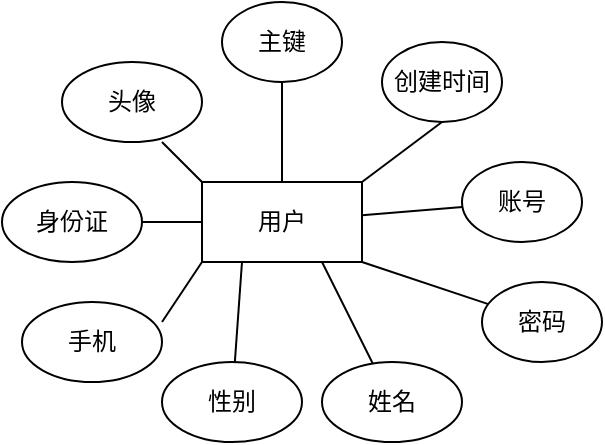 <mxfile version="27.1.3">
  <diagram name="第 1 页" id="SNnUAwdkBXaZDfroSAXm">
    <mxGraphModel dx="1546" dy="836" grid="1" gridSize="10" guides="1" tooltips="1" connect="1" arrows="1" fold="1" page="1" pageScale="1" pageWidth="1200" pageHeight="1920" math="0" shadow="0">
      <root>
        <mxCell id="0" />
        <mxCell id="1" parent="0" />
        <mxCell id="p0UAz1oqiwNftaLXpi3x-13" style="rounded=0;orthogonalLoop=1;jettySize=auto;html=1;exitX=0.5;exitY=0;exitDx=0;exitDy=0;entryX=0.5;entryY=1;entryDx=0;entryDy=0;verticalAlign=middle;endArrow=none;startFill=0;fontFamily=宋体;" edge="1" parent="1" source="p0UAz1oqiwNftaLXpi3x-1" target="p0UAz1oqiwNftaLXpi3x-2">
          <mxGeometry relative="1" as="geometry" />
        </mxCell>
        <mxCell id="p0UAz1oqiwNftaLXpi3x-14" style="rounded=0;orthogonalLoop=1;jettySize=auto;html=1;exitX=1;exitY=0;exitDx=0;exitDy=0;entryX=0.5;entryY=1;entryDx=0;entryDy=0;endArrow=none;startFill=0;fontFamily=宋体;" edge="1" parent="1" source="p0UAz1oqiwNftaLXpi3x-1" target="p0UAz1oqiwNftaLXpi3x-3">
          <mxGeometry relative="1" as="geometry" />
        </mxCell>
        <mxCell id="p0UAz1oqiwNftaLXpi3x-15" style="rounded=0;orthogonalLoop=1;jettySize=auto;html=1;endArrow=none;startFill=0;fontFamily=宋体;" edge="1" parent="1" source="p0UAz1oqiwNftaLXpi3x-1" target="p0UAz1oqiwNftaLXpi3x-4">
          <mxGeometry relative="1" as="geometry" />
        </mxCell>
        <mxCell id="p0UAz1oqiwNftaLXpi3x-16" style="rounded=0;orthogonalLoop=1;jettySize=auto;html=1;entryX=1;entryY=0.5;entryDx=0;entryDy=0;endArrow=none;startFill=0;fontFamily=宋体;" edge="1" parent="1" source="p0UAz1oqiwNftaLXpi3x-1" target="p0UAz1oqiwNftaLXpi3x-9">
          <mxGeometry relative="1" as="geometry" />
        </mxCell>
        <mxCell id="p0UAz1oqiwNftaLXpi3x-1" value="用户" style="rounded=0;whiteSpace=wrap;html=1;fontFamily=宋体;" vertex="1" parent="1">
          <mxGeometry x="540" y="380" width="80" height="40" as="geometry" />
        </mxCell>
        <mxCell id="p0UAz1oqiwNftaLXpi3x-2" value="主键" style="ellipse;whiteSpace=wrap;html=1;fontFamily=宋体;" vertex="1" parent="1">
          <mxGeometry x="550" y="290" width="60" height="40" as="geometry" />
        </mxCell>
        <mxCell id="p0UAz1oqiwNftaLXpi3x-3" value="创建时间" style="ellipse;whiteSpace=wrap;html=1;fontFamily=宋体;" vertex="1" parent="1">
          <mxGeometry x="630" y="310" width="60" height="40" as="geometry" />
        </mxCell>
        <mxCell id="p0UAz1oqiwNftaLXpi3x-4" value="账号" style="ellipse;whiteSpace=wrap;html=1;fontFamily=宋体;" vertex="1" parent="1">
          <mxGeometry x="670" y="370" width="60" height="40" as="geometry" />
        </mxCell>
        <mxCell id="p0UAz1oqiwNftaLXpi3x-21" style="rounded=0;orthogonalLoop=1;jettySize=auto;html=1;entryX=1;entryY=1;entryDx=0;entryDy=0;endArrow=none;startFill=0;fontFamily=宋体;" edge="1" parent="1" source="p0UAz1oqiwNftaLXpi3x-5" target="p0UAz1oqiwNftaLXpi3x-1">
          <mxGeometry relative="1" as="geometry" />
        </mxCell>
        <mxCell id="p0UAz1oqiwNftaLXpi3x-5" value="密码" style="ellipse;whiteSpace=wrap;html=1;fontFamily=宋体;" vertex="1" parent="1">
          <mxGeometry x="680" y="430" width="60" height="40" as="geometry" />
        </mxCell>
        <mxCell id="p0UAz1oqiwNftaLXpi3x-20" style="rounded=0;orthogonalLoop=1;jettySize=auto;html=1;entryX=0.75;entryY=1;entryDx=0;entryDy=0;endArrow=none;startFill=0;fontFamily=宋体;" edge="1" parent="1" source="p0UAz1oqiwNftaLXpi3x-6" target="p0UAz1oqiwNftaLXpi3x-1">
          <mxGeometry relative="1" as="geometry" />
        </mxCell>
        <mxCell id="p0UAz1oqiwNftaLXpi3x-6" value="姓名" style="ellipse;whiteSpace=wrap;html=1;fontFamily=宋体;" vertex="1" parent="1">
          <mxGeometry x="600" y="470" width="70" height="40" as="geometry" />
        </mxCell>
        <mxCell id="p0UAz1oqiwNftaLXpi3x-19" style="rounded=0;orthogonalLoop=1;jettySize=auto;html=1;entryX=0.25;entryY=1;entryDx=0;entryDy=0;endArrow=none;startFill=0;fontFamily=宋体;" edge="1" parent="1" source="p0UAz1oqiwNftaLXpi3x-7" target="p0UAz1oqiwNftaLXpi3x-1">
          <mxGeometry relative="1" as="geometry" />
        </mxCell>
        <mxCell id="p0UAz1oqiwNftaLXpi3x-7" value="性别" style="ellipse;whiteSpace=wrap;html=1;fontFamily=宋体;" vertex="1" parent="1">
          <mxGeometry x="520" y="470" width="70" height="40" as="geometry" />
        </mxCell>
        <mxCell id="p0UAz1oqiwNftaLXpi3x-8" value="手机" style="ellipse;whiteSpace=wrap;html=1;fontFamily=宋体;" vertex="1" parent="1">
          <mxGeometry x="450" y="440" width="70" height="40" as="geometry" />
        </mxCell>
        <mxCell id="p0UAz1oqiwNftaLXpi3x-9" value="身份证" style="ellipse;whiteSpace=wrap;html=1;fontFamily=宋体;" vertex="1" parent="1">
          <mxGeometry x="440" y="380" width="70" height="40" as="geometry" />
        </mxCell>
        <mxCell id="p0UAz1oqiwNftaLXpi3x-10" value="头像" style="ellipse;whiteSpace=wrap;html=1;fontFamily=宋体;" vertex="1" parent="1">
          <mxGeometry x="470" y="320" width="70" height="40" as="geometry" />
        </mxCell>
        <mxCell id="p0UAz1oqiwNftaLXpi3x-17" style="rounded=0;orthogonalLoop=1;jettySize=auto;html=1;exitX=0;exitY=0;exitDx=0;exitDy=0;entryX=0.714;entryY=1;entryDx=0;entryDy=0;entryPerimeter=0;endArrow=none;startFill=0;fontFamily=宋体;" edge="1" parent="1" source="p0UAz1oqiwNftaLXpi3x-1" target="p0UAz1oqiwNftaLXpi3x-10">
          <mxGeometry relative="1" as="geometry" />
        </mxCell>
        <mxCell id="p0UAz1oqiwNftaLXpi3x-18" style="rounded=0;orthogonalLoop=1;jettySize=auto;html=1;exitX=0;exitY=1;exitDx=0;exitDy=0;entryX=1;entryY=0.25;entryDx=0;entryDy=0;entryPerimeter=0;endArrow=none;startFill=0;fontFamily=宋体;" edge="1" parent="1" source="p0UAz1oqiwNftaLXpi3x-1" target="p0UAz1oqiwNftaLXpi3x-8">
          <mxGeometry relative="1" as="geometry" />
        </mxCell>
      </root>
    </mxGraphModel>
  </diagram>
</mxfile>
